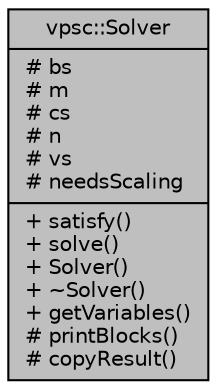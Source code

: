 digraph "vpsc::Solver"
{
  edge [fontname="Helvetica",fontsize="10",labelfontname="Helvetica",labelfontsize="10"];
  node [fontname="Helvetica",fontsize="10",shape=record];
  Node2 [label="{vpsc::Solver\n|# bs\l# m\l# cs\l# n\l# vs\l# needsScaling\l|+ satisfy()\l+ solve()\l+ Solver()\l+ ~Solver()\l+ getVariables()\l# printBlocks()\l# copyResult()\l}",height=0.2,width=0.4,color="black", fillcolor="grey75", style="filled", fontcolor="black"];
}
